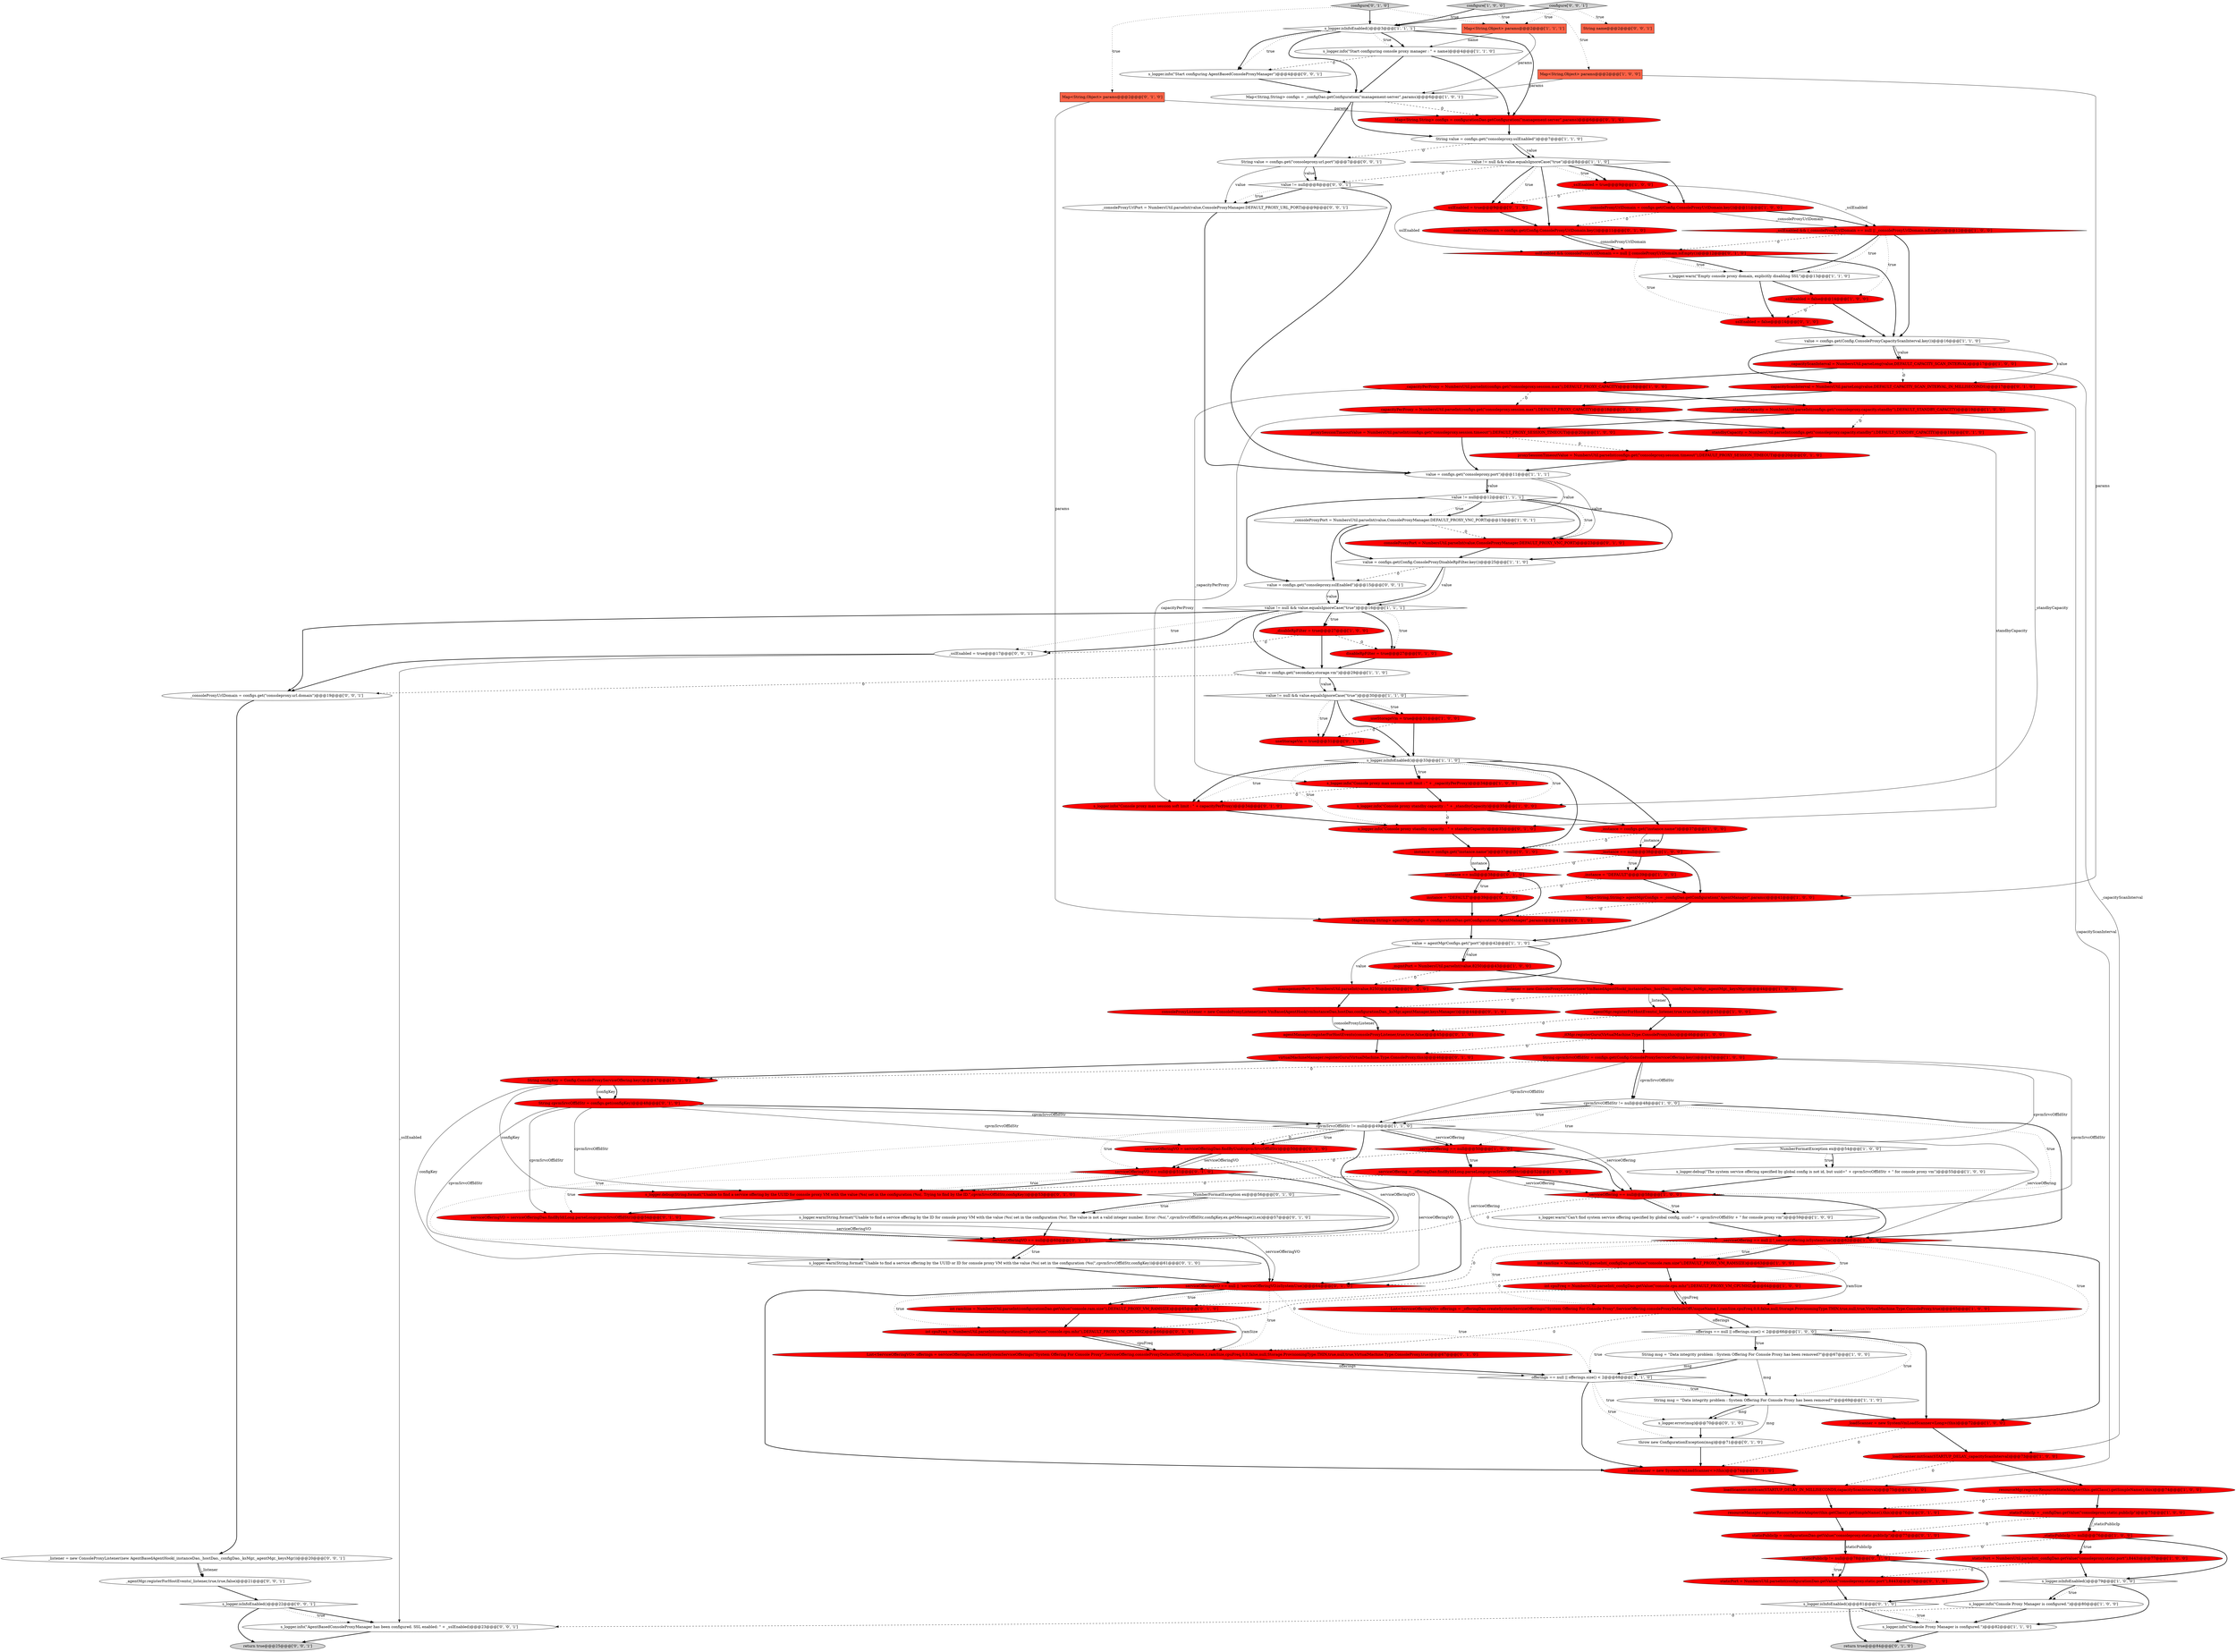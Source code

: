 digraph {
88 [style = filled, label = "staticPublicIp = configurationDao.getValue(\"consoleproxy.static.publicIp\")@@@77@@@['0', '1', '0']", fillcolor = red, shape = ellipse image = "AAA1AAABBB2BBB"];
16 [style = filled, label = "String msg = \"Data integrity problem : System Offering For Console Proxy has been removed?\"@@@67@@@['1', '0', '0']", fillcolor = white, shape = ellipse image = "AAA0AAABBB1BBB"];
100 [style = filled, label = "staticPublicIp != null@@@78@@@['0', '1', '0']", fillcolor = red, shape = diamond image = "AAA1AAABBB2BBB"];
11 [style = filled, label = "value != null && value.equalsIgnoreCase(\"true\")@@@8@@@['1', '1', '0']", fillcolor = white, shape = diamond image = "AAA0AAABBB1BBB"];
58 [style = filled, label = "String msg = \"Data integrity problem : System Offering For Console Proxy has been removed?\"@@@69@@@['1', '1', '0']", fillcolor = white, shape = ellipse image = "AAA0AAABBB1BBB"];
14 [style = filled, label = "_capacityScanInterval = NumbersUtil.parseLong(value,DEFAULT_CAPACITY_SCAN_INTERVAL)@@@17@@@['1', '0', '0']", fillcolor = red, shape = ellipse image = "AAA1AAABBB1BBB"];
72 [style = filled, label = "s_logger.info(\"Console proxy standby capacity : \" + standbyCapacity)@@@35@@@['0', '1', '0']", fillcolor = red, shape = ellipse image = "AAA1AAABBB2BBB"];
104 [style = filled, label = "serviceOfferingVO == null || !serviceOfferingVO.isSystemUse()@@@64@@@['0', '1', '0']", fillcolor = red, shape = diamond image = "AAA1AAABBB2BBB"];
110 [style = filled, label = "Map<String,String> agentMgrConfigs = configurationDao.getConfiguration(\"AgentManager\",params)@@@41@@@['0', '1', '0']", fillcolor = red, shape = ellipse image = "AAA1AAABBB2BBB"];
21 [style = filled, label = "Map<String,String> configs = _configDao.getConfiguration(\"management-server\",params)@@@6@@@['1', '0', '1']", fillcolor = white, shape = ellipse image = "AAA0AAABBB1BBB"];
75 [style = filled, label = "s_logger.warn(String.format(\"Unable to find a service offering by the ID for console proxy VM with the value (%s( set in the configuration (%s(. The value is not a valid integer number. Error: (%s(.\",cpvmSrvcOffIdStr,configKey,ex.getMessage()),ex)@@@57@@@['0', '1', '0']", fillcolor = white, shape = ellipse image = "AAA0AAABBB2BBB"];
83 [style = filled, label = "consoleProxyListener = new ConsoleProxyListener(new VmBasedAgentHook(vmInstanceDao,hostDao,configurationDao,_ksMgr,agentManager,keysManager))@@@44@@@['0', '1', '0']", fillcolor = red, shape = ellipse image = "AAA1AAABBB2BBB"];
43 [style = filled, label = "_instance == null@@@38@@@['1', '0', '0']", fillcolor = red, shape = diamond image = "AAA1AAABBB1BBB"];
114 [style = filled, label = "_sslEnabled = true@@@17@@@['0', '0', '1']", fillcolor = white, shape = ellipse image = "AAA0AAABBB3BBB"];
86 [style = filled, label = "loadScanner.initScan(STARTUP_DELAY_IN_MILLISECONDS,capacityScanInterval)@@@75@@@['0', '1', '0']", fillcolor = red, shape = ellipse image = "AAA1AAABBB2BBB"];
33 [style = filled, label = "value != null && value.equalsIgnoreCase(\"true\")@@@30@@@['1', '1', '0']", fillcolor = white, shape = diamond image = "AAA0AAABBB1BBB"];
78 [style = filled, label = "serviceOfferingVO = serviceOfferingDao.findByUuid(cpvmSrvcOffIdStr)@@@50@@@['0', '1', '0']", fillcolor = red, shape = ellipse image = "AAA1AAABBB2BBB"];
50 [style = filled, label = "cpvmSrvcOffIdStr != null@@@48@@@['1', '0', '0']", fillcolor = white, shape = diamond image = "AAA0AAABBB1BBB"];
124 [style = filled, label = "String value = configs.get(\"consoleproxy.url.port\")@@@7@@@['0', '0', '1']", fillcolor = white, shape = ellipse image = "AAA0AAABBB3BBB"];
0 [style = filled, label = "value = configs.get(Config.ConsoleProxyDisableRpFilter.key())@@@25@@@['1', '1', '0']", fillcolor = white, shape = ellipse image = "AAA0AAABBB1BBB"];
37 [style = filled, label = "value = configs.get(\"secondary.storage.vm\")@@@29@@@['1', '1', '0']", fillcolor = white, shape = ellipse image = "AAA0AAABBB1BBB"];
68 [style = filled, label = "s_logger.error(msg)@@@70@@@['0', '1', '0']", fillcolor = white, shape = ellipse image = "AAA0AAABBB2BBB"];
74 [style = filled, label = "useStorageVm = true@@@31@@@['0', '1', '0']", fillcolor = red, shape = ellipse image = "AAA1AAABBB2BBB"];
105 [style = filled, label = "disableRpFilter = true@@@27@@@['0', '1', '0']", fillcolor = red, shape = ellipse image = "AAA1AAABBB2BBB"];
22 [style = filled, label = "_loadScanner.initScan(STARTUP_DELAY,_capacityScanInterval)@@@73@@@['1', '0', '0']", fillcolor = red, shape = ellipse image = "AAA1AAABBB1BBB"];
108 [style = filled, label = "s_logger.warn(String.format(\"Unable to find a service offering by the UUID or ID for console proxy VM with the value (%s( set in the configuration (%s(\",cpvmSrvcOffIdStr,configKey))@@@61@@@['0', '1', '0']", fillcolor = white, shape = ellipse image = "AAA0AAABBB2BBB"];
65 [style = filled, label = "Map<String,String> configs = configurationDao.getConfiguration(\"management-server\",params)@@@6@@@['0', '1', '0']", fillcolor = red, shape = ellipse image = "AAA1AAABBB2BBB"];
1 [style = filled, label = "_staticPublicIp = _configDao.getValue(\"consoleproxy.static.publicIp\")@@@75@@@['1', '0', '0']", fillcolor = red, shape = ellipse image = "AAA1AAABBB1BBB"];
122 [style = filled, label = "s_logger.info(\"AgentBasedConsoleProxyManager has been configured. SSL enabled: \" + _sslEnabled)@@@23@@@['0', '0', '1']", fillcolor = white, shape = ellipse image = "AAA0AAABBB3BBB"];
47 [style = filled, label = "s_logger.isInfoEnabled()@@@79@@@['1', '0', '0']", fillcolor = white, shape = diamond image = "AAA0AAABBB1BBB"];
19 [style = filled, label = "int ramSize = NumbersUtil.parseInt(_configDao.getValue(\"console.ram.size\"),DEFAULT_PROXY_VM_RAMSIZE)@@@63@@@['1', '0', '0']", fillcolor = red, shape = ellipse image = "AAA1AAABBB1BBB"];
45 [style = filled, label = "value = configs.get(Config.ConsoleProxyCapacityScanInterval.key())@@@16@@@['1', '1', '0']", fillcolor = white, shape = ellipse image = "AAA0AAABBB1BBB"];
91 [style = filled, label = "capacityPerProxy = NumbersUtil.parseInt(configs.get(\"consoleproxy.session.max\"),DEFAULT_PROXY_CAPACITY)@@@18@@@['0', '1', '0']", fillcolor = red, shape = ellipse image = "AAA1AAABBB2BBB"];
95 [style = filled, label = "consoleProxyUrlDomain = configs.get(Config.ConsoleProxyUrlDomain.key())@@@11@@@['0', '1', '0']", fillcolor = red, shape = ellipse image = "AAA1AAABBB2BBB"];
66 [style = filled, label = "serviceOfferingVO == null@@@60@@@['0', '1', '0']", fillcolor = red, shape = diamond image = "AAA1AAABBB2BBB"];
67 [style = filled, label = "return true@@@84@@@['0', '1', '0']", fillcolor = lightgray, shape = ellipse image = "AAA0AAABBB2BBB"];
70 [style = filled, label = "staticPort = NumbersUtil.parseInt(configurationDao.getValue(\"consoleproxy.static.port\"),8443)@@@79@@@['0', '1', '0']", fillcolor = red, shape = ellipse image = "AAA1AAABBB2BBB"];
82 [style = filled, label = "String configKey = Config.ConsoleProxyServiceOffering.key()@@@47@@@['0', '1', '0']", fillcolor = red, shape = ellipse image = "AAA1AAABBB2BBB"];
126 [style = filled, label = "_listener = new ConsoleProxyListener(new AgentBasedAgentHook(_instanceDao,_hostDao,_configDao,_ksMgr,_agentMgr,_keysMgr))@@@20@@@['0', '0', '1']", fillcolor = white, shape = ellipse image = "AAA0AAABBB3BBB"];
59 [style = filled, label = "List<ServiceOfferingVO> offerings = _offeringDao.createSystemServiceOfferings(\"System Offering For Console Proxy\",ServiceOffering.consoleProxyDefaultOffUniqueName,1,ramSize,cpuFreq,0,0,false,null,Storage.ProvisioningType.THIN,true,null,true,VirtualMachine.Type.ConsoleProxy,true)@@@65@@@['1', '0', '0']", fillcolor = red, shape = ellipse image = "AAA1AAABBB1BBB"];
90 [style = filled, label = "sslEnabled && (consoleProxyUrlDomain == null || consoleProxyUrlDomain.isEmpty())@@@12@@@['0', '1', '0']", fillcolor = red, shape = diamond image = "AAA1AAABBB2BBB"];
39 [style = filled, label = "_sslEnabled = true@@@9@@@['1', '0', '0']", fillcolor = red, shape = ellipse image = "AAA1AAABBB1BBB"];
103 [style = filled, label = "capacityScanInterval = NumbersUtil.parseLong(value,DEFAULT_CAPACITY_SCAN_INTERVAL_IN_MILLISECONDS)@@@17@@@['0', '1', '0']", fillcolor = red, shape = ellipse image = "AAA1AAABBB2BBB"];
94 [style = filled, label = "standbyCapacity = NumbersUtil.parseInt(configs.get(\"consoleproxy.capacity.standby\"),DEFAULT_STANDBY_CAPACITY)@@@19@@@['0', '1', '0']", fillcolor = red, shape = ellipse image = "AAA1AAABBB2BBB"];
7 [style = filled, label = "_listener = new ConsoleProxyListener(new VmBasedAgentHook(_instanceDao,_hostDao,_configDao,_ksMgr,_agentMgr,_keysMgr))@@@44@@@['1', '0', '0']", fillcolor = red, shape = ellipse image = "AAA1AAABBB1BBB"];
77 [style = filled, label = "sslEnabled = true@@@9@@@['0', '1', '0']", fillcolor = red, shape = ellipse image = "AAA1AAABBB2BBB"];
30 [style = filled, label = "_useStorageVm = true@@@31@@@['1', '0', '0']", fillcolor = red, shape = ellipse image = "AAA1AAABBB1BBB"];
53 [style = filled, label = "_sslEnabled && (_consoleProxyUrlDomain == null || _consoleProxyUrlDomain.isEmpty())@@@12@@@['1', '0', '0']", fillcolor = red, shape = diamond image = "AAA1AAABBB1BBB"];
116 [style = filled, label = "configure['0', '0', '1']", fillcolor = lightgray, shape = diamond image = "AAA0AAABBB3BBB"];
28 [style = filled, label = "value != null@@@12@@@['1', '1', '1']", fillcolor = white, shape = diamond image = "AAA0AAABBB1BBB"];
84 [style = filled, label = "serviceOfferingVO = serviceOfferingDao.findById(Long.parseLong(cpvmSrvcOffIdStr))@@@54@@@['0', '1', '0']", fillcolor = red, shape = ellipse image = "AAA1AAABBB2BBB"];
6 [style = filled, label = "_agentMgr.registerForHostEvents(_listener,true,true,false)@@@45@@@['1', '0', '0']", fillcolor = red, shape = ellipse image = "AAA1AAABBB1BBB"];
4 [style = filled, label = "int cpuFreq = NumbersUtil.parseInt(_configDao.getValue(\"console.cpu.mhz\"),DEFAULT_PROXY_VM_CPUMHZ)@@@64@@@['1', '0', '0']", fillcolor = red, shape = ellipse image = "AAA1AAABBB1BBB"];
57 [style = filled, label = "_capacityPerProxy = NumbersUtil.parseInt(configs.get(\"consoleproxy.session.max\"),DEFAULT_PROXY_CAPACITY)@@@18@@@['1', '0', '0']", fillcolor = red, shape = ellipse image = "AAA1AAABBB1BBB"];
13 [style = filled, label = "String value = configs.get(\"consoleproxy.sslEnabled\")@@@7@@@['1', '1', '0']", fillcolor = white, shape = ellipse image = "AAA0AAABBB1BBB"];
42 [style = filled, label = "s_logger.info(\"Console proxy standby capacity : \" + _standbyCapacity)@@@35@@@['1', '0', '0']", fillcolor = red, shape = ellipse image = "AAA1AAABBB1BBB"];
117 [style = filled, label = "s_logger.isInfoEnabled()@@@22@@@['0', '0', '1']", fillcolor = white, shape = diamond image = "AAA0AAABBB3BBB"];
125 [style = filled, label = "value = configs.get(\"consoleproxy.sslEnabled\")@@@15@@@['0', '0', '1']", fillcolor = white, shape = ellipse image = "AAA0AAABBB3BBB"];
52 [style = filled, label = "s_logger.warn(\"Can't find system service offering specified by global config, uuid=\" + cpvmSrvcOffIdStr + \" for console proxy vm\")@@@59@@@['1', '0', '0']", fillcolor = white, shape = ellipse image = "AAA0AAABBB1BBB"];
54 [style = filled, label = "NumberFormatException ex@@@54@@@['1', '0', '0']", fillcolor = white, shape = diamond image = "AAA0AAABBB1BBB"];
38 [style = filled, label = "_itMgr.registerGuru(VirtualMachine.Type.ConsoleProxy,this)@@@46@@@['1', '0', '0']", fillcolor = red, shape = ellipse image = "AAA1AAABBB1BBB"];
8 [style = filled, label = "_instance = configs.get(\"instance.name\")@@@37@@@['1', '0', '0']", fillcolor = red, shape = ellipse image = "AAA1AAABBB1BBB"];
120 [style = filled, label = "_consoleProxyUrlPort = NumbersUtil.parseInt(value,ConsoleProxyManager.DEFAULT_PROXY_URL_PORT)@@@9@@@['0', '0', '1']", fillcolor = white, shape = ellipse image = "AAA0AAABBB3BBB"];
5 [style = filled, label = "s_logger.isInfoEnabled()@@@3@@@['1', '1', '1']", fillcolor = white, shape = diamond image = "AAA0AAABBB1BBB"];
85 [style = filled, label = "int cpuFreq = NumbersUtil.parseInt(configurationDao.getValue(\"console.cpu.mhz\"),DEFAULT_PROXY_VM_CPUMHZ)@@@66@@@['0', '1', '0']", fillcolor = red, shape = ellipse image = "AAA1AAABBB2BBB"];
71 [style = filled, label = "List<ServiceOfferingVO> offerings = serviceOfferingDao.createSystemServiceOfferings(\"System Offering For Console Proxy\",ServiceOffering.consoleProxyDefaultOffUniqueName,1,ramSize,cpuFreq,0,0,false,null,Storage.ProvisioningType.THIN,true,null,true,VirtualMachine.Type.ConsoleProxy,true)@@@67@@@['0', '1', '0']", fillcolor = red, shape = ellipse image = "AAA1AAABBB2BBB"];
102 [style = filled, label = "resourceManager.registerResourceStateAdapter(this.getClass().getSimpleName(),this)@@@76@@@['0', '1', '0']", fillcolor = red, shape = ellipse image = "AAA1AAABBB2BBB"];
60 [style = filled, label = "Map<String,Object> params@@@2@@@['1', '0', '0']", fillcolor = tomato, shape = box image = "AAA0AAABBB1BBB"];
98 [style = filled, label = "s_logger.isInfoEnabled()@@@81@@@['0', '1', '0']", fillcolor = white, shape = diamond image = "AAA0AAABBB2BBB"];
9 [style = filled, label = "_serviceOffering == null@@@58@@@['1', '0', '0']", fillcolor = red, shape = diamond image = "AAA1AAABBB1BBB"];
26 [style = filled, label = "_consoleProxyUrlDomain = configs.get(Config.ConsoleProxyUrlDomain.key())@@@11@@@['1', '0', '0']", fillcolor = red, shape = ellipse image = "AAA1AAABBB1BBB"];
17 [style = filled, label = "value != null && value.equalsIgnoreCase(\"true\")@@@16@@@['1', '1', '1']", fillcolor = white, shape = diamond image = "AAA0AAABBB1BBB"];
113 [style = filled, label = "s_logger.info(\"Start configuring AgentBasedConsoleProxyManager\")@@@4@@@['0', '0', '1']", fillcolor = white, shape = ellipse image = "AAA0AAABBB3BBB"];
92 [style = filled, label = "s_logger.debug(String.format(\"Unable to find a service offering by the UUID for console proxy VM with the value (%s( set in the configuration (%s(. Trying to find by the ID.\",cpvmSrvcOffIdStr,configKey))@@@53@@@['0', '1', '0']", fillcolor = red, shape = ellipse image = "AAA1AAABBB2BBB"];
96 [style = filled, label = "managementPort = NumbersUtil.parseInt(value,8250)@@@43@@@['0', '1', '0']", fillcolor = red, shape = ellipse image = "AAA1AAABBB2BBB"];
41 [style = filled, label = "_staticPublicIp != null@@@76@@@['1', '0', '0']", fillcolor = red, shape = diamond image = "AAA1AAABBB1BBB"];
109 [style = filled, label = "proxySessionTimeoutValue = NumbersUtil.parseInt(configs.get(\"consoleproxy.session.timeout\"),DEFAULT_PROXY_SESSION_TIMEOUT)@@@20@@@['0', '1', '0']", fillcolor = red, shape = ellipse image = "AAA1AAABBB2BBB"];
111 [style = filled, label = "serviceOfferingVO == null@@@51@@@['0', '1', '0']", fillcolor = red, shape = diamond image = "AAA1AAABBB2BBB"];
93 [style = filled, label = "consoleProxyPort = NumbersUtil.parseInt(value,ConsoleProxyManager.DEFAULT_PROXY_VNC_PORT)@@@23@@@['0', '1', '0']", fillcolor = red, shape = ellipse image = "AAA1AAABBB2BBB"];
35 [style = filled, label = "value = agentMgrConfigs.get(\"port\")@@@42@@@['1', '1', '0']", fillcolor = white, shape = ellipse image = "AAA0AAABBB1BBB"];
18 [style = filled, label = "_instance = \"DEFAULT\"@@@39@@@['1', '0', '0']", fillcolor = red, shape = ellipse image = "AAA1AAABBB1BBB"];
97 [style = filled, label = "agentManager.registerForHostEvents(consoleProxyListener,true,true,false)@@@45@@@['0', '1', '0']", fillcolor = red, shape = ellipse image = "AAA1AAABBB2BBB"];
115 [style = filled, label = "_consoleProxyUrlDomain = configs.get(\"consoleproxy.url.domain\")@@@19@@@['0', '0', '1']", fillcolor = white, shape = ellipse image = "AAA0AAABBB3BBB"];
81 [style = filled, label = "Map<String,Object> params@@@2@@@['0', '1', '0']", fillcolor = tomato, shape = box image = "AAA0AAABBB2BBB"];
119 [style = filled, label = "_agentMgr.registerForHostEvents(_listener,true,true,false)@@@21@@@['0', '0', '1']", fillcolor = white, shape = ellipse image = "AAA0AAABBB3BBB"];
34 [style = filled, label = "s_logger.info(\"Console Proxy Manager is configured.\")@@@80@@@['1', '0', '0']", fillcolor = white, shape = ellipse image = "AAA0AAABBB1BBB"];
89 [style = filled, label = "instance == null@@@38@@@['0', '1', '0']", fillcolor = red, shape = diamond image = "AAA1AAABBB2BBB"];
46 [style = filled, label = "s_logger.isInfoEnabled()@@@33@@@['1', '1', '0']", fillcolor = white, shape = diamond image = "AAA0AAABBB1BBB"];
76 [style = filled, label = "String cpvmSrvcOffIdStr = configs.get(configKey)@@@48@@@['0', '1', '0']", fillcolor = red, shape = ellipse image = "AAA1AAABBB2BBB"];
40 [style = filled, label = "s_logger.info(\"Console proxy max session soft limit : \" + _capacityPerProxy)@@@34@@@['1', '0', '0']", fillcolor = red, shape = ellipse image = "AAA1AAABBB1BBB"];
62 [style = filled, label = "Map<String,Object> params@@@2@@@['1', '1', '1']", fillcolor = tomato, shape = box image = "AAA0AAABBB1BBB"];
123 [style = filled, label = "return true@@@25@@@['0', '0', '1']", fillcolor = lightgray, shape = ellipse image = "AAA0AAABBB3BBB"];
87 [style = filled, label = "int ramSize = NumbersUtil.parseInt(configurationDao.getValue(\"console.ram.size\"),DEFAULT_PROXY_VM_RAMSIZE)@@@65@@@['0', '1', '0']", fillcolor = red, shape = ellipse image = "AAA1AAABBB2BBB"];
20 [style = filled, label = "_staticPort = NumbersUtil.parseInt(_configDao.getValue(\"consoleproxy.static.port\"),8443)@@@77@@@['1', '0', '0']", fillcolor = red, shape = ellipse image = "AAA1AAABBB1BBB"];
61 [style = filled, label = "configure['1', '0', '0']", fillcolor = lightgray, shape = diamond image = "AAA0AAABBB1BBB"];
23 [style = filled, label = "Map<String,String> agentMgrConfigs = _configDao.getConfiguration(\"AgentManager\",params)@@@41@@@['1', '0', '0']", fillcolor = red, shape = ellipse image = "AAA1AAABBB1BBB"];
121 [style = filled, label = "value != null@@@8@@@['0', '0', '1']", fillcolor = white, shape = diamond image = "AAA0AAABBB3BBB"];
32 [style = filled, label = "s_logger.info(\"Console Proxy Manager is configured.\")@@@82@@@['1', '1', '0']", fillcolor = white, shape = ellipse image = "AAA0AAABBB1BBB"];
51 [style = filled, label = "offerings == null || offerings.size() < 2@@@66@@@['1', '0', '0']", fillcolor = white, shape = diamond image = "AAA0AAABBB1BBB"];
48 [style = filled, label = "_loadScanner = new SystemVmLoadScanner<Long>(this)@@@72@@@['1', '0', '0']", fillcolor = red, shape = ellipse image = "AAA1AAABBB1BBB"];
69 [style = filled, label = "throw new ConfigurationException(msg)@@@71@@@['0', '1', '0']", fillcolor = white, shape = ellipse image = "AAA0AAABBB2BBB"];
49 [style = filled, label = "_proxySessionTimeoutValue = NumbersUtil.parseInt(configs.get(\"consoleproxy.session.timeout\"),DEFAULT_PROXY_SESSION_TIMEOUT)@@@20@@@['1', '0', '0']", fillcolor = red, shape = ellipse image = "AAA1AAABBB1BBB"];
55 [style = filled, label = "_resourceMgr.registerResourceStateAdapter(this.getClass().getSimpleName(),this)@@@74@@@['1', '0', '0']", fillcolor = red, shape = ellipse image = "AAA1AAABBB1BBB"];
80 [style = filled, label = "configure['0', '1', '0']", fillcolor = lightgray, shape = diamond image = "AAA0AAABBB2BBB"];
29 [style = filled, label = "_serviceOffering == null || !_serviceOffering.isSystemUse()@@@62@@@['1', '0', '0']", fillcolor = red, shape = diamond image = "AAA1AAABBB1BBB"];
10 [style = filled, label = "s_logger.info(\"Start configuring console proxy manager : \" + name)@@@4@@@['1', '1', '0']", fillcolor = white, shape = ellipse image = "AAA0AAABBB1BBB"];
36 [style = filled, label = "cpvmSrvcOffIdStr != null@@@49@@@['1', '1', '0']", fillcolor = white, shape = diamond image = "AAA0AAABBB1BBB"];
27 [style = filled, label = "s_logger.warn(\"Empty console proxy domain, explicitly disabling SSL\")@@@13@@@['1', '1', '0']", fillcolor = white, shape = ellipse image = "AAA0AAABBB1BBB"];
64 [style = filled, label = "value = configs.get(\"consoleproxy.port\")@@@11@@@['1', '1', '1']", fillcolor = white, shape = ellipse image = "AAA0AAABBB1BBB"];
112 [style = filled, label = "s_logger.info(\"Console proxy max session soft limit : \" + capacityPerProxy)@@@34@@@['0', '1', '0']", fillcolor = red, shape = ellipse image = "AAA1AAABBB2BBB"];
101 [style = filled, label = "NumberFormatException ex@@@56@@@['0', '1', '0']", fillcolor = white, shape = diamond image = "AAA0AAABBB2BBB"];
12 [style = filled, label = "_serviceOffering == null@@@50@@@['1', '0', '0']", fillcolor = red, shape = diamond image = "AAA1AAABBB1BBB"];
44 [style = filled, label = "offerings == null || offerings.size() < 2@@@68@@@['1', '1', '0']", fillcolor = white, shape = diamond image = "AAA0AAABBB1BBB"];
106 [style = filled, label = "sslEnabled = false@@@14@@@['0', '1', '0']", fillcolor = red, shape = ellipse image = "AAA1AAABBB2BBB"];
24 [style = filled, label = "s_logger.debug(\"The system service offering specified by global config is not id, but uuid=\" + cpvmSrvcOffIdStr + \" for console proxy vm\")@@@55@@@['1', '0', '0']", fillcolor = white, shape = ellipse image = "AAA0AAABBB1BBB"];
31 [style = filled, label = "_standbyCapacity = NumbersUtil.parseInt(configs.get(\"consoleproxy.capacity.standby\"),DEFAULT_STANDBY_CAPACITY)@@@19@@@['1', '0', '0']", fillcolor = red, shape = ellipse image = "AAA1AAABBB1BBB"];
73 [style = filled, label = "instance = \"DEFAULT\"@@@39@@@['0', '1', '0']", fillcolor = red, shape = ellipse image = "AAA1AAABBB2BBB"];
118 [style = filled, label = "String name@@@2@@@['0', '0', '1']", fillcolor = tomato, shape = box image = "AAA0AAABBB3BBB"];
25 [style = filled, label = "_disableRpFilter = true@@@27@@@['1', '0', '0']", fillcolor = red, shape = ellipse image = "AAA1AAABBB1BBB"];
99 [style = filled, label = "virtualMachineManager.registerGuru(VirtualMachine.Type.ConsoleProxy,this)@@@46@@@['0', '1', '0']", fillcolor = red, shape = ellipse image = "AAA1AAABBB2BBB"];
63 [style = filled, label = "_mgmtPort = NumbersUtil.parseInt(value,8250)@@@43@@@['1', '0', '0']", fillcolor = red, shape = ellipse image = "AAA1AAABBB1BBB"];
79 [style = filled, label = "loadScanner = new SystemVmLoadScanner<>(this)@@@74@@@['0', '1', '0']", fillcolor = red, shape = ellipse image = "AAA1AAABBB2BBB"];
2 [style = filled, label = "_consoleProxyPort = NumbersUtil.parseInt(value,ConsoleProxyManager.DEFAULT_PROXY_VNC_PORT)@@@13@@@['1', '0', '1']", fillcolor = white, shape = ellipse image = "AAA0AAABBB1BBB"];
56 [style = filled, label = "_sslEnabled = false@@@14@@@['1', '0', '0']", fillcolor = red, shape = ellipse image = "AAA1AAABBB1BBB"];
3 [style = filled, label = "String cpvmSrvcOffIdStr = configs.get(Config.ConsoleProxyServiceOffering.key())@@@47@@@['1', '0', '0']", fillcolor = red, shape = ellipse image = "AAA1AAABBB1BBB"];
15 [style = filled, label = "_serviceOffering = _offeringDao.findById(Long.parseLong(cpvmSrvcOffIdStr))@@@52@@@['1', '0', '0']", fillcolor = red, shape = ellipse image = "AAA1AAABBB1BBB"];
107 [style = filled, label = "instance = configs.get(\"instance.name\")@@@37@@@['0', '1', '0']", fillcolor = red, shape = ellipse image = "AAA1AAABBB2BBB"];
60->23 [style = solid, label="params"];
61->62 [style = dotted, label="true"];
17->25 [style = bold, label=""];
57->31 [style = bold, label=""];
37->115 [style = dashed, label="0"];
62->10 [style = solid, label="name"];
36->104 [style = bold, label=""];
119->117 [style = bold, label=""];
95->90 [style = solid, label="consoleProxyUrlDomain"];
82->92 [style = solid, label="configKey"];
71->44 [style = bold, label=""];
78->111 [style = solid, label="serviceOfferingVO"];
68->69 [style = bold, label=""];
15->29 [style = solid, label="_serviceOffering"];
33->74 [style = bold, label=""];
79->86 [style = bold, label=""];
116->5 [style = bold, label=""];
87->71 [style = solid, label="ramSize"];
4->59 [style = solid, label="cpuFreq"];
78->111 [style = bold, label=""];
100->70 [style = dotted, label="true"];
15->92 [style = dashed, label="0"];
36->111 [style = dotted, label="true"];
12->15 [style = dotted, label="true"];
47->34 [style = dotted, label="true"];
59->51 [style = bold, label=""];
23->110 [style = dashed, label="0"];
20->70 [style = dashed, label="0"];
98->32 [style = bold, label=""];
88->100 [style = bold, label=""];
19->59 [style = solid, label="ramSize"];
36->12 [style = bold, label=""];
76->92 [style = solid, label="cpvmSrvcOffIdStr"];
51->58 [style = dotted, label="true"];
36->9 [style = solid, label="_serviceOffering"];
78->66 [style = solid, label="serviceOfferingVO"];
84->66 [style = solid, label="serviceOfferingVO"];
84->104 [style = solid, label="serviceOfferingVO"];
43->18 [style = bold, label=""];
43->23 [style = bold, label=""];
12->9 [style = bold, label=""];
54->24 [style = dotted, label="true"];
41->20 [style = bold, label=""];
28->93 [style = bold, label=""];
12->111 [style = dashed, label="0"];
3->15 [style = solid, label="cpvmSrvcOffIdStr"];
11->77 [style = dotted, label="true"];
83->97 [style = solid, label="consoleProxyListener"];
82->76 [style = bold, label=""];
53->27 [style = bold, label=""];
28->0 [style = bold, label=""];
108->104 [style = bold, label=""];
4->59 [style = bold, label=""];
26->53 [style = solid, label="_consoleProxyUrlDomain"];
16->58 [style = solid, label="msg"];
32->67 [style = bold, label=""];
25->105 [style = dashed, label="0"];
51->48 [style = bold, label=""];
85->71 [style = bold, label=""];
36->12 [style = solid, label="_serviceOffering"];
17->105 [style = dotted, label="true"];
83->97 [style = bold, label=""];
80->62 [style = dotted, label="true"];
33->46 [style = bold, label=""];
30->46 [style = bold, label=""];
44->69 [style = dotted, label="true"];
107->89 [style = bold, label=""];
121->64 [style = bold, label=""];
39->53 [style = solid, label="_sslEnabled"];
117->122 [style = bold, label=""];
39->77 [style = dashed, label="0"];
7->83 [style = dashed, label="0"];
59->71 [style = dashed, label="0"];
1->88 [style = dashed, label="0"];
10->113 [style = dashed, label="0"];
34->32 [style = bold, label=""];
64->28 [style = solid, label="value"];
103->86 [style = solid, label="capacityScanInterval"];
25->114 [style = dashed, label="0"];
50->12 [style = dotted, label="true"];
47->34 [style = bold, label=""];
37->33 [style = bold, label=""];
9->52 [style = bold, label=""];
82->108 [style = solid, label="configKey"];
9->29 [style = bold, label=""];
44->79 [style = bold, label=""];
17->114 [style = bold, label=""];
21->65 [style = dashed, label="0"];
81->110 [style = solid, label="params"];
21->13 [style = bold, label=""];
53->27 [style = dotted, label="true"];
89->73 [style = bold, label=""];
45->103 [style = solid, label="value"];
28->93 [style = dotted, label="true"];
11->95 [style = bold, label=""];
5->10 [style = bold, label=""];
57->40 [style = solid, label="_capacityPerProxy"];
49->64 [style = bold, label=""];
71->44 [style = solid, label="offerings"];
50->29 [style = bold, label=""];
46->40 [style = dotted, label="true"];
35->96 [style = solid, label="value"];
35->63 [style = solid, label="value"];
1->41 [style = bold, label=""];
44->68 [style = dotted, label="true"];
111->66 [style = bold, label=""];
49->109 [style = dashed, label="0"];
43->89 [style = dashed, label="0"];
11->121 [style = dashed, label="0"];
94->109 [style = bold, label=""];
0->17 [style = bold, label=""];
73->110 [style = bold, label=""];
19->87 [style = dashed, label="0"];
90->106 [style = dotted, label="true"];
76->36 [style = solid, label="cpvmSrvcOffIdStr"];
28->2 [style = dotted, label="true"];
61->60 [style = dotted, label="true"];
46->112 [style = dotted, label="true"];
103->91 [style = bold, label=""];
88->100 [style = solid, label="staticPublicIp"];
64->93 [style = solid, label="value"];
89->73 [style = dotted, label="true"];
30->74 [style = dashed, label="0"];
116->62 [style = dotted, label="true"];
10->21 [style = bold, label=""];
50->36 [style = dotted, label="true"];
36->78 [style = bold, label=""];
51->16 [style = bold, label=""];
125->17 [style = bold, label=""];
17->37 [style = bold, label=""];
90->45 [style = bold, label=""];
58->69 [style = solid, label="msg"];
124->121 [style = solid, label="value"];
45->14 [style = solid, label="value"];
13->11 [style = bold, label=""];
39->26 [style = bold, label=""];
97->99 [style = bold, label=""];
11->39 [style = dotted, label="true"];
37->33 [style = solid, label="value"];
76->84 [style = solid, label="cpvmSrvcOffIdStr"];
114->122 [style = solid, label="_sslEnabled"];
104->71 [style = dotted, label="true"];
27->56 [style = bold, label=""];
23->35 [style = bold, label=""];
117->123 [style = bold, label=""];
38->99 [style = dashed, label="0"];
5->21 [style = bold, label=""];
102->88 [style = bold, label=""];
70->98 [style = bold, label=""];
6->38 [style = bold, label=""];
45->14 [style = bold, label=""];
75->66 [style = bold, label=""];
101->75 [style = bold, label=""];
3->50 [style = solid, label="cpvmSrvcOffIdStr"];
25->37 [style = bold, label=""];
62->21 [style = solid, label="params"];
16->44 [style = solid, label="msg"];
50->9 [style = dotted, label="true"];
15->9 [style = bold, label=""];
10->65 [style = bold, label=""];
27->106 [style = bold, label=""];
124->120 [style = solid, label="value"];
14->57 [style = bold, label=""];
7->6 [style = bold, label=""];
35->96 [style = bold, label=""];
96->83 [style = bold, label=""];
3->82 [style = dashed, label="0"];
29->59 [style = dotted, label="true"];
90->27 [style = dotted, label="true"];
33->30 [style = bold, label=""];
63->7 [style = bold, label=""];
0->17 [style = solid, label="value"];
48->79 [style = dashed, label="0"];
92->84 [style = bold, label=""];
82->76 [style = solid, label="configKey"];
84->66 [style = bold, label=""];
66->108 [style = bold, label=""];
46->40 [style = bold, label=""];
8->43 [style = solid, label="_instance"];
51->16 [style = dotted, label="true"];
5->113 [style = dotted, label="true"];
29->19 [style = dotted, label="true"];
17->114 [style = dotted, label="true"];
11->26 [style = bold, label=""];
122->123 [style = bold, label=""];
78->104 [style = solid, label="serviceOfferingVO"];
116->118 [style = dotted, label="true"];
7->6 [style = solid, label="_listener"];
91->112 [style = solid, label="capacityPerProxy"];
29->4 [style = dotted, label="true"];
126->119 [style = solid, label="_listener"];
13->11 [style = solid, label="value"];
87->85 [style = bold, label=""];
18->23 [style = bold, label=""];
36->29 [style = solid, label="_serviceOffering"];
26->53 [style = bold, label=""];
5->10 [style = dotted, label="true"];
17->105 [style = bold, label=""];
42->8 [style = bold, label=""];
22->55 [style = bold, label=""];
69->79 [style = bold, label=""];
58->68 [style = solid, label="msg"];
111->92 [style = dotted, label="true"];
15->9 [style = solid, label="_serviceOffering"];
95->90 [style = bold, label=""];
112->72 [style = bold, label=""];
31->49 [style = bold, label=""];
14->103 [style = dashed, label="0"];
57->91 [style = dashed, label="0"];
45->103 [style = bold, label=""];
41->100 [style = dashed, label="0"];
0->125 [style = dashed, label="0"];
38->3 [style = bold, label=""];
55->102 [style = dashed, label="0"];
111->92 [style = bold, label=""];
40->112 [style = dashed, label="0"];
86->102 [style = bold, label=""];
72->107 [style = bold, label=""];
54->24 [style = bold, label=""];
74->46 [style = bold, label=""];
2->0 [style = bold, label=""];
17->115 [style = bold, label=""];
56->45 [style = bold, label=""];
17->25 [style = dotted, label="true"];
64->2 [style = solid, label="value"];
29->19 [style = bold, label=""];
58->48 [style = bold, label=""];
3->36 [style = solid, label="cpvmSrvcOffIdStr"];
36->78 [style = dotted, label="true"];
47->32 [style = bold, label=""];
16->44 [style = bold, label=""];
80->5 [style = bold, label=""];
9->52 [style = dotted, label="true"];
53->56 [style = dotted, label="true"];
53->90 [style = dashed, label="0"];
2->93 [style = dashed, label="0"];
46->8 [style = bold, label=""];
125->17 [style = solid, label="value"];
35->63 [style = bold, label=""];
113->21 [style = bold, label=""];
105->37 [style = bold, label=""];
115->126 [style = bold, label=""];
33->74 [style = dotted, label="true"];
1->41 [style = solid, label="_staticPublicIp"];
41->47 [style = bold, label=""];
80->81 [style = dotted, label="true"];
104->79 [style = bold, label=""];
29->51 [style = dotted, label="true"];
11->77 [style = bold, label=""];
24->9 [style = bold, label=""];
21->124 [style = bold, label=""];
117->122 [style = dotted, label="true"];
3->50 [style = bold, label=""];
124->121 [style = bold, label=""];
104->85 [style = dotted, label="true"];
4->85 [style = dashed, label="0"];
76->36 [style = bold, label=""];
58->68 [style = bold, label=""];
104->87 [style = dotted, label="true"];
94->72 [style = solid, label="standbyCapacity"];
59->51 [style = solid, label="offerings"];
46->72 [style = dotted, label="true"];
77->95 [style = bold, label=""];
120->64 [style = bold, label=""];
76->108 [style = solid, label="cpvmSrvcOffIdStr"];
98->32 [style = dotted, label="true"];
43->18 [style = dotted, label="true"];
61->5 [style = bold, label=""];
106->45 [style = bold, label=""];
98->67 [style = bold, label=""];
56->106 [style = dashed, label="0"];
34->122 [style = dashed, label="0"];
66->108 [style = dotted, label="true"];
31->42 [style = solid, label="_standbyCapacity"];
12->15 [style = bold, label=""];
110->35 [style = bold, label=""];
121->120 [style = bold, label=""];
8->43 [style = bold, label=""];
48->22 [style = bold, label=""];
100->70 [style = bold, label=""];
5->65 [style = bold, label=""];
93->0 [style = bold, label=""];
66->104 [style = bold, label=""];
5->113 [style = bold, label=""];
81->65 [style = solid, label="params"];
99->82 [style = bold, label=""];
33->30 [style = dotted, label="true"];
20->47 [style = bold, label=""];
2->125 [style = bold, label=""];
114->115 [style = bold, label=""];
6->97 [style = dashed, label="0"];
41->20 [style = dotted, label="true"];
76->78 [style = solid, label="cpvmSrvcOffIdStr"];
31->94 [style = dashed, label="0"];
104->87 [style = bold, label=""];
28->2 [style = bold, label=""];
26->95 [style = dashed, label="0"];
13->124 [style = dashed, label="0"];
29->104 [style = dashed, label="0"];
77->90 [style = solid, label="sslEnabled"];
111->84 [style = dotted, label="true"];
22->86 [style = dashed, label="0"];
63->96 [style = dashed, label="0"];
46->107 [style = bold, label=""];
107->89 [style = solid, label="instance"];
46->112 [style = bold, label=""];
100->98 [style = bold, label=""];
8->107 [style = dashed, label="0"];
36->66 [style = dotted, label="true"];
50->36 [style = bold, label=""];
55->1 [style = bold, label=""];
28->125 [style = bold, label=""];
18->73 [style = dashed, label="0"];
14->22 [style = solid, label="_capacityScanInterval"];
44->58 [style = dotted, label="true"];
60->21 [style = solid, label="params"];
90->27 [style = bold, label=""];
109->64 [style = bold, label=""];
126->119 [style = bold, label=""];
11->39 [style = bold, label=""];
46->42 [style = dotted, label="true"];
121->120 [style = dotted, label="true"];
42->72 [style = dashed, label="0"];
52->29 [style = bold, label=""];
44->58 [style = bold, label=""];
36->78 [style = dashed, label="0"];
19->4 [style = bold, label=""];
51->44 [style = dotted, label="true"];
64->28 [style = bold, label=""];
29->48 [style = bold, label=""];
65->13 [style = bold, label=""];
9->66 [style = dashed, label="0"];
104->44 [style = dotted, label="true"];
40->42 [style = bold, label=""];
53->45 [style = bold, label=""];
3->52 [style = solid, label="cpvmSrvcOffIdStr"];
91->94 [style = bold, label=""];
89->110 [style = bold, label=""];
101->75 [style = dotted, label="true"];
85->71 [style = solid, label="cpuFreq"];
}
